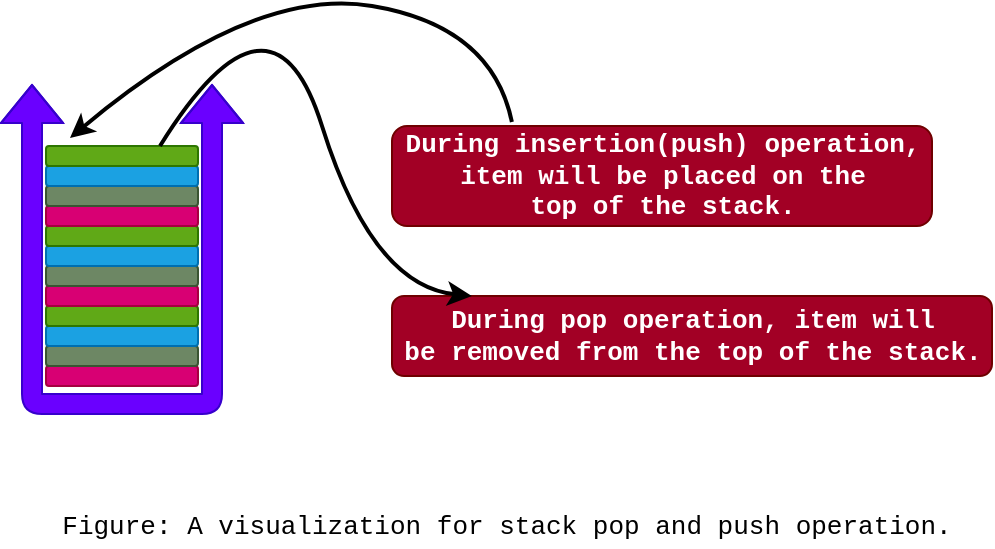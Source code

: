 <mxfile version="17.4.0" type="github" pages="2">
  <diagram id="h_tp4di4uuPAFkdl_85X" name="Page-1">
    <mxGraphModel dx="2377" dy="1291" grid="1" gridSize="10" guides="1" tooltips="1" connect="1" arrows="1" fold="1" page="1" pageScale="1" pageWidth="650" pageHeight="400" math="0" shadow="0">
      <root>
        <mxCell id="0" />
        <mxCell id="1" parent="0" />
        <mxCell id="pgWCoFmXFt7M4RTiuyOa-1" value="" style="shape=flexArrow;endArrow=classic;startArrow=classic;html=1;rounded=1;shadow=0;sketch=0;fillColor=#6a00ff;strokeColor=#3700CC;" edge="1" parent="1">
          <mxGeometry width="100" height="100" relative="1" as="geometry">
            <mxPoint x="80" y="114" as="sourcePoint" />
            <mxPoint x="170" y="114" as="targetPoint" />
            <Array as="points">
              <mxPoint x="80" y="274" />
              <mxPoint x="170" y="274" />
            </Array>
          </mxGeometry>
        </mxCell>
        <mxCell id="pgWCoFmXFt7M4RTiuyOa-2" value="" style="rounded=1;whiteSpace=wrap;html=1;fillColor=#d80073;fontColor=#ffffff;strokeColor=#A50040;" vertex="1" parent="1">
          <mxGeometry x="87" y="255" width="76" height="10" as="geometry" />
        </mxCell>
        <mxCell id="pgWCoFmXFt7M4RTiuyOa-4" value="" style="rounded=1;whiteSpace=wrap;html=1;fillColor=#6d8764;fontColor=#ffffff;strokeColor=#3A5431;" vertex="1" parent="1">
          <mxGeometry x="87" y="245" width="76" height="10" as="geometry" />
        </mxCell>
        <mxCell id="pgWCoFmXFt7M4RTiuyOa-5" value="" style="rounded=1;whiteSpace=wrap;html=1;fillColor=#1ba1e2;fontColor=#ffffff;strokeColor=#006EAF;" vertex="1" parent="1">
          <mxGeometry x="87" y="235" width="76" height="10" as="geometry" />
        </mxCell>
        <mxCell id="pgWCoFmXFt7M4RTiuyOa-6" value="" style="rounded=1;whiteSpace=wrap;html=1;fillColor=#60a917;fontColor=#ffffff;strokeColor=#2D7600;" vertex="1" parent="1">
          <mxGeometry x="87" y="225" width="76" height="10" as="geometry" />
        </mxCell>
        <mxCell id="pgWCoFmXFt7M4RTiuyOa-7" value="" style="rounded=1;whiteSpace=wrap;html=1;fillColor=#d80073;fontColor=#ffffff;strokeColor=#A50040;" vertex="1" parent="1">
          <mxGeometry x="87" y="215" width="76" height="10" as="geometry" />
        </mxCell>
        <mxCell id="pgWCoFmXFt7M4RTiuyOa-8" value="" style="rounded=1;whiteSpace=wrap;html=1;fillColor=#6d8764;fontColor=#ffffff;strokeColor=#3A5431;" vertex="1" parent="1">
          <mxGeometry x="87" y="205" width="76" height="10" as="geometry" />
        </mxCell>
        <mxCell id="pgWCoFmXFt7M4RTiuyOa-9" value="" style="rounded=1;whiteSpace=wrap;html=1;fillColor=#1ba1e2;fontColor=#ffffff;strokeColor=#006EAF;" vertex="1" parent="1">
          <mxGeometry x="87" y="195" width="76" height="10" as="geometry" />
        </mxCell>
        <mxCell id="pgWCoFmXFt7M4RTiuyOa-10" value="" style="rounded=1;whiteSpace=wrap;html=1;fillColor=#60a917;fontColor=#ffffff;strokeColor=#2D7600;" vertex="1" parent="1">
          <mxGeometry x="87" y="185" width="76" height="10" as="geometry" />
        </mxCell>
        <mxCell id="pgWCoFmXFt7M4RTiuyOa-11" value="" style="rounded=1;whiteSpace=wrap;html=1;fillColor=#d80073;fontColor=#ffffff;strokeColor=#A50040;" vertex="1" parent="1">
          <mxGeometry x="87" y="175" width="76" height="10" as="geometry" />
        </mxCell>
        <mxCell id="pgWCoFmXFt7M4RTiuyOa-12" value="" style="rounded=1;whiteSpace=wrap;html=1;fillColor=#6d8764;fontColor=#ffffff;strokeColor=#3A5431;" vertex="1" parent="1">
          <mxGeometry x="87" y="165" width="76" height="10" as="geometry" />
        </mxCell>
        <mxCell id="pgWCoFmXFt7M4RTiuyOa-13" value="" style="rounded=1;whiteSpace=wrap;html=1;fillColor=#1ba1e2;fontColor=#ffffff;strokeColor=#006EAF;" vertex="1" parent="1">
          <mxGeometry x="87" y="155" width="76" height="10" as="geometry" />
        </mxCell>
        <mxCell id="pgWCoFmXFt7M4RTiuyOa-14" value="" style="rounded=1;whiteSpace=wrap;html=1;fillColor=#60a917;fontColor=#ffffff;strokeColor=#2D7600;" vertex="1" parent="1">
          <mxGeometry x="87" y="145" width="76" height="10" as="geometry" />
        </mxCell>
        <mxCell id="pgWCoFmXFt7M4RTiuyOa-19" value="&lt;div style=&quot;font-size: 13px&quot; align=&quot;center&quot;&gt;During insertion(push) operation,&lt;br&gt;item will be placed on the&lt;/div&gt;&lt;div style=&quot;font-size: 13px&quot; align=&quot;center&quot;&gt;top of the stack.&lt;br style=&quot;font-size: 13px&quot;&gt;&lt;/div&gt;" style="text;html=1;align=center;verticalAlign=middle;resizable=0;points=[];autosize=1;strokeColor=#6F0000;fillColor=#a20025;fontFamily=Courier New;fontStyle=1;fontSize=13;fontColor=#ffffff;rounded=1;" vertex="1" parent="1">
          <mxGeometry x="260" y="135" width="270" height="50" as="geometry" />
        </mxCell>
        <mxCell id="pgWCoFmXFt7M4RTiuyOa-20" value="&lt;div&gt;During pop operation, item will&lt;br&gt;be removed from the top of the stack.&lt;/div&gt;" style="text;html=1;align=center;verticalAlign=middle;resizable=0;points=[];autosize=1;strokeColor=#6F0000;fillColor=#a20025;fontFamily=Courier New;fontStyle=1;fontSize=13;fontColor=#ffffff;rounded=1;" vertex="1" parent="1">
          <mxGeometry x="260" y="220" width="300" height="40" as="geometry" />
        </mxCell>
        <mxCell id="pgWCoFmXFt7M4RTiuyOa-21" value="" style="curved=1;endArrow=classic;html=1;rounded=1;shadow=0;sketch=0;fontFamily=Courier New;fontSize=13;entryX=0.158;entryY=-0.4;entryDx=0;entryDy=0;exitX=0.222;exitY=-0.04;exitDx=0;exitDy=0;exitPerimeter=0;strokeWidth=2;entryPerimeter=0;" edge="1" parent="1" source="pgWCoFmXFt7M4RTiuyOa-19" target="pgWCoFmXFt7M4RTiuyOa-14">
          <mxGeometry width="50" height="50" relative="1" as="geometry">
            <mxPoint x="220" y="235" as="sourcePoint" />
            <mxPoint x="270" y="185" as="targetPoint" />
            <Array as="points">
              <mxPoint x="310" y="85" />
              <mxPoint x="190" y="65" />
            </Array>
          </mxGeometry>
        </mxCell>
        <mxCell id="pgWCoFmXFt7M4RTiuyOa-22" value="" style="curved=1;endArrow=classic;html=1;rounded=1;shadow=0;sketch=0;fontFamily=Courier New;fontSize=13;strokeWidth=2;entryX=0.133;entryY=0;entryDx=0;entryDy=0;entryPerimeter=0;exitX=0.75;exitY=0;exitDx=0;exitDy=0;" edge="1" parent="1" source="pgWCoFmXFt7M4RTiuyOa-14" target="pgWCoFmXFt7M4RTiuyOa-20">
          <mxGeometry width="50" height="50" relative="1" as="geometry">
            <mxPoint x="210" y="175" as="sourcePoint" />
            <mxPoint x="270" y="185" as="targetPoint" />
            <Array as="points">
              <mxPoint x="200" y="55" />
              <mxPoint x="250" y="215" />
            </Array>
          </mxGeometry>
        </mxCell>
        <mxCell id="pgWCoFmXFt7M4RTiuyOa-23" value="Figure: A visualization for stack pop and push operation." style="text;html=1;align=center;verticalAlign=middle;resizable=0;points=[];autosize=1;strokeColor=none;fillColor=none;fontSize=13;fontFamily=Courier New;" vertex="1" parent="1">
          <mxGeometry x="87" y="325" width="460" height="20" as="geometry" />
        </mxCell>
      </root>
    </mxGraphModel>
  </diagram>
  <diagram id="XYoninfBT0117oQ229g6" name="Page-2">
    <mxGraphModel dx="1482" dy="452" grid="1" gridSize="10" guides="1" tooltips="1" connect="1" arrows="1" fold="1" page="1" pageScale="1" pageWidth="650" pageHeight="400" math="0" shadow="0">
      <root>
        <mxCell id="0" />
        <mxCell id="1" parent="0" />
        <mxCell id="94h0a9RZYvf93PasNqo--14" value="&lt;div style=&quot;font-size: 13px&quot; align=&quot;center&quot;&gt;During insertion(enqueue)&lt;/div&gt;&lt;div style=&quot;font-size: 13px&quot; align=&quot;center&quot;&gt;operation, item will be&lt;/div&gt;&lt;div style=&quot;font-size: 13px&quot; align=&quot;center&quot;&gt;placed&amp;nbsp; to the&lt;br&gt;back of the queue.&lt;br style=&quot;font-size: 13px&quot;&gt;&lt;/div&gt;" style="text;html=1;align=center;verticalAlign=middle;resizable=0;points=[];autosize=1;strokeColor=#6F0000;fillColor=#a20025;fontFamily=Courier New;fontStyle=1;fontSize=13;fontColor=#ffffff;rounded=1;" vertex="1" parent="1">
          <mxGeometry x="-80" y="220" width="210" height="70" as="geometry" />
        </mxCell>
        <mxCell id="94h0a9RZYvf93PasNqo--15" value="&lt;div&gt;During pop (dequeue) operation,&lt;br&gt;item will be removed from &lt;br&gt;the front of the queue.&lt;/div&gt;" style="text;html=1;align=center;verticalAlign=middle;resizable=0;points=[];autosize=1;strokeColor=#6F0000;fillColor=#a20025;fontFamily=Courier New;fontStyle=1;fontSize=13;fontColor=#ffffff;rounded=1;" vertex="1" parent="1">
          <mxGeometry x="325" y="240" width="260" height="50" as="geometry" />
        </mxCell>
        <mxCell id="94h0a9RZYvf93PasNqo--16" value="" style="curved=1;endArrow=none;html=1;rounded=1;shadow=0;sketch=0;fontFamily=Courier New;fontSize=13;strokeWidth=2;entryX=0.5;entryY=0;entryDx=0;entryDy=0;startArrow=classic;startFill=1;endFill=0;exitX=0.343;exitY=-0.08;exitDx=0;exitDy=0;exitPerimeter=0;" edge="1" parent="1" source="94h0a9RZYvf93PasNqo--15" target="94h0a9RZYvf93PasNqo--13">
          <mxGeometry width="50" height="50" relative="1" as="geometry">
            <mxPoint x="440" y="180" as="sourcePoint" />
            <mxPoint x="345" y="220" as="targetPoint" />
            <Array as="points">
              <mxPoint x="380" y="200" />
              <mxPoint x="320" y="190" />
            </Array>
          </mxGeometry>
        </mxCell>
        <mxCell id="94h0a9RZYvf93PasNqo--17" value="" style="curved=1;endArrow=none;html=1;rounded=1;shadow=0;sketch=0;fontFamily=Courier New;fontSize=13;strokeWidth=2;exitX=0.5;exitY=1;exitDx=0;exitDy=0;entryX=0.538;entryY=-0.043;entryDx=0;entryDy=0;entryPerimeter=0;startArrow=classic;startFill=1;endFill=0;" edge="1" parent="1" source="94h0a9RZYvf93PasNqo--2" target="94h0a9RZYvf93PasNqo--14">
          <mxGeometry width="50" height="50" relative="1" as="geometry">
            <mxPoint x="210" y="175" as="sourcePoint" />
            <mxPoint x="20" y="180" as="targetPoint" />
            <Array as="points">
              <mxPoint x="90" y="150" />
            </Array>
          </mxGeometry>
        </mxCell>
        <mxCell id="94h0a9RZYvf93PasNqo--18" value="Figure: A visualization for queue &#39;enqueue&#39; and &#39;dequeue&#39; operation." style="text;html=1;align=center;verticalAlign=middle;resizable=0;points=[];autosize=1;strokeColor=none;fillColor=none;fontSize=13;fontFamily=Courier New;" vertex="1" parent="1">
          <mxGeometry x="-52" y="330" width="550" height="20" as="geometry" />
        </mxCell>
        <mxCell id="94h0a9RZYvf93PasNqo--19" value="" style="group;direction=west;rotation=90;" vertex="1" connectable="0" parent="1">
          <mxGeometry x="185" y="180" width="76" height="120" as="geometry" />
        </mxCell>
        <mxCell id="94h0a9RZYvf93PasNqo--2" value="" style="rounded=1;whiteSpace=wrap;html=1;fillColor=#d80073;fontColor=#ffffff;strokeColor=#A50040;rotation=90;" vertex="1" parent="94h0a9RZYvf93PasNqo--19">
          <mxGeometry x="-55" y="55" width="76" height="10" as="geometry" />
        </mxCell>
        <mxCell id="94h0a9RZYvf93PasNqo--3" value="" style="rounded=1;whiteSpace=wrap;html=1;fillColor=#6d8764;fontColor=#ffffff;strokeColor=#3A5431;rotation=90;" vertex="1" parent="94h0a9RZYvf93PasNqo--19">
          <mxGeometry x="-45" y="55" width="76" height="10" as="geometry" />
        </mxCell>
        <mxCell id="94h0a9RZYvf93PasNqo--4" value="" style="rounded=1;whiteSpace=wrap;html=1;fillColor=#1ba1e2;fontColor=#ffffff;strokeColor=#006EAF;rotation=90;" vertex="1" parent="94h0a9RZYvf93PasNqo--19">
          <mxGeometry x="-35" y="55" width="76" height="10" as="geometry" />
        </mxCell>
        <mxCell id="94h0a9RZYvf93PasNqo--5" value="" style="rounded=1;whiteSpace=wrap;html=1;fillColor=#60a917;fontColor=#ffffff;strokeColor=#2D7600;rotation=90;" vertex="1" parent="94h0a9RZYvf93PasNqo--19">
          <mxGeometry x="-25" y="55" width="76" height="10" as="geometry" />
        </mxCell>
        <mxCell id="94h0a9RZYvf93PasNqo--6" value="" style="rounded=1;whiteSpace=wrap;html=1;fillColor=#d80073;fontColor=#ffffff;strokeColor=#A50040;rotation=90;" vertex="1" parent="94h0a9RZYvf93PasNqo--19">
          <mxGeometry x="-15" y="55" width="76" height="10" as="geometry" />
        </mxCell>
        <mxCell id="94h0a9RZYvf93PasNqo--7" value="" style="rounded=1;whiteSpace=wrap;html=1;fillColor=#6d8764;fontColor=#ffffff;strokeColor=#3A5431;rotation=90;" vertex="1" parent="94h0a9RZYvf93PasNqo--19">
          <mxGeometry x="-5" y="55" width="76" height="10" as="geometry" />
        </mxCell>
        <mxCell id="94h0a9RZYvf93PasNqo--8" value="" style="rounded=1;whiteSpace=wrap;html=1;fillColor=#1ba1e2;fontColor=#ffffff;strokeColor=#006EAF;rotation=90;" vertex="1" parent="94h0a9RZYvf93PasNqo--19">
          <mxGeometry x="5" y="55" width="76" height="10" as="geometry" />
        </mxCell>
        <mxCell id="94h0a9RZYvf93PasNqo--9" value="" style="rounded=1;whiteSpace=wrap;html=1;fillColor=#60a917;fontColor=#ffffff;strokeColor=#2D7600;rotation=90;" vertex="1" parent="94h0a9RZYvf93PasNqo--19">
          <mxGeometry x="15" y="55" width="76" height="10" as="geometry" />
        </mxCell>
        <mxCell id="94h0a9RZYvf93PasNqo--10" value="" style="rounded=1;whiteSpace=wrap;html=1;fillColor=#d80073;fontColor=#ffffff;strokeColor=#A50040;rotation=90;" vertex="1" parent="94h0a9RZYvf93PasNqo--19">
          <mxGeometry x="25" y="55" width="76" height="10" as="geometry" />
        </mxCell>
        <mxCell id="94h0a9RZYvf93PasNqo--11" value="" style="rounded=1;whiteSpace=wrap;html=1;fillColor=#6d8764;fontColor=#ffffff;strokeColor=#3A5431;rotation=90;" vertex="1" parent="94h0a9RZYvf93PasNqo--19">
          <mxGeometry x="35" y="55" width="76" height="10" as="geometry" />
        </mxCell>
        <mxCell id="94h0a9RZYvf93PasNqo--12" value="" style="rounded=1;whiteSpace=wrap;html=1;fillColor=#1ba1e2;fontColor=#ffffff;strokeColor=#006EAF;rotation=90;" vertex="1" parent="94h0a9RZYvf93PasNqo--19">
          <mxGeometry x="45" y="55" width="76" height="10" as="geometry" />
        </mxCell>
        <mxCell id="94h0a9RZYvf93PasNqo--13" value="" style="rounded=1;whiteSpace=wrap;html=1;fillColor=#60a917;fontColor=#ffffff;strokeColor=#2D7600;rotation=90;" vertex="1" parent="94h0a9RZYvf93PasNqo--19">
          <mxGeometry x="55" y="55" width="76" height="10" as="geometry" />
        </mxCell>
        <mxCell id="94h0a9RZYvf93PasNqo--23" value="" style="shape=flexArrow;endArrow=classic;html=1;rounded=1;shadow=0;sketch=0;fontFamily=Courier New;fontSize=13;strokeWidth=2;fillColor=#6a00ff;strokeColor=#3700CC;" edge="1" parent="1">
          <mxGeometry width="50" height="50" relative="1" as="geometry">
            <mxPoint x="155" y="190" as="sourcePoint" />
            <mxPoint x="318" y="190" as="targetPoint" />
          </mxGeometry>
        </mxCell>
        <mxCell id="94h0a9RZYvf93PasNqo--24" value="" style="shape=flexArrow;endArrow=classic;html=1;rounded=1;shadow=0;sketch=0;fontFamily=Courier New;fontSize=13;strokeWidth=2;startArrow=none;startFill=0;fillColor=#6a00ff;strokeColor=#3700CC;" edge="1" parent="1">
          <mxGeometry width="50" height="50" relative="1" as="geometry">
            <mxPoint x="155" y="290" as="sourcePoint" />
            <mxPoint x="318" y="290" as="targetPoint" />
          </mxGeometry>
        </mxCell>
      </root>
    </mxGraphModel>
  </diagram>
</mxfile>
